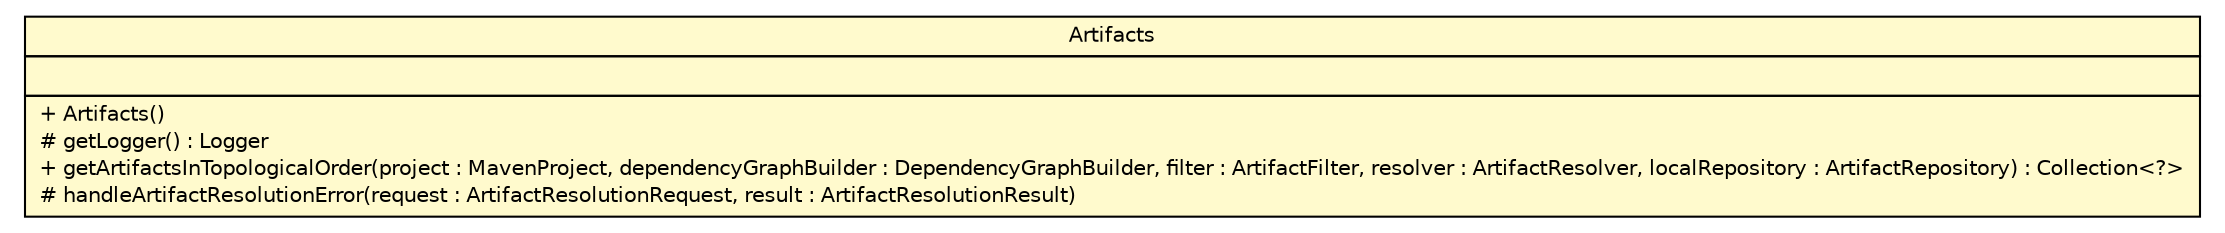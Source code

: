 #!/usr/local/bin/dot
#
# Class diagram 
# Generated by UMLGraph version R5_6-24-gf6e263 (http://www.umlgraph.org/)
#

digraph G {
	edge [fontname="Helvetica",fontsize=10,labelfontname="Helvetica",labelfontsize=10];
	node [fontname="Helvetica",fontsize=10,shape=plaintext];
	nodesep=0.25;
	ranksep=0.5;
	// com.edugility.maven.Artifacts
	c2 [label=<<table title="com.edugility.maven.Artifacts" border="0" cellborder="1" cellspacing="0" cellpadding="2" port="p" bgcolor="lemonChiffon" href="./Artifacts.html">
		<tr><td><table border="0" cellspacing="0" cellpadding="1">
<tr><td align="center" balign="center"> Artifacts </td></tr>
		</table></td></tr>
		<tr><td><table border="0" cellspacing="0" cellpadding="1">
<tr><td align="left" balign="left">  </td></tr>
		</table></td></tr>
		<tr><td><table border="0" cellspacing="0" cellpadding="1">
<tr><td align="left" balign="left"> + Artifacts() </td></tr>
<tr><td align="left" balign="left"> # getLogger() : Logger </td></tr>
<tr><td align="left" balign="left"> + getArtifactsInTopologicalOrder(project : MavenProject, dependencyGraphBuilder : DependencyGraphBuilder, filter : ArtifactFilter, resolver : ArtifactResolver, localRepository : ArtifactRepository) : Collection&lt;?&gt; </td></tr>
<tr><td align="left" balign="left"> # handleArtifactResolutionError(request : ArtifactResolutionRequest, result : ArtifactResolutionResult) </td></tr>
		</table></td></tr>
		</table>>, URL="./Artifacts.html", fontname="Helvetica", fontcolor="black", fontsize=10.0];
}

